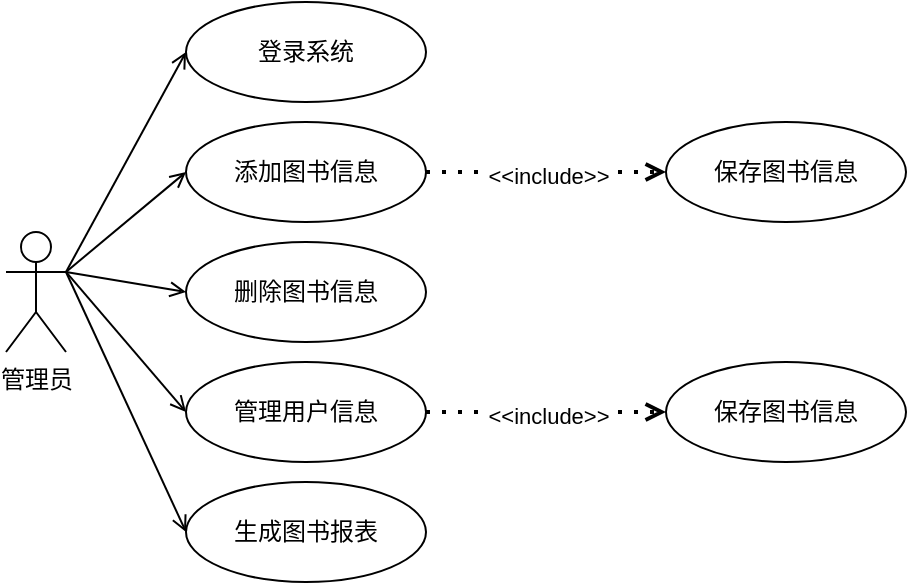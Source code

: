 <mxfile version="23.0.0" type="github">
  <diagram name="第 1 页" id="1S-oWMN58DFkhCVR-oqF">
    <mxGraphModel dx="1434" dy="758" grid="1" gridSize="10" guides="1" tooltips="1" connect="1" arrows="1" fold="1" page="1" pageScale="1" pageWidth="827" pageHeight="1169" math="0" shadow="0">
      <root>
        <mxCell id="0" />
        <mxCell id="1" parent="0" />
        <mxCell id="vZ_JJnpRFsUOViejhZNN-1" value="管理员" style="shape=umlActor;verticalLabelPosition=bottom;verticalAlign=top;html=1;outlineConnect=0;" vertex="1" parent="1">
          <mxGeometry x="160" y="305" width="30" height="60" as="geometry" />
        </mxCell>
        <mxCell id="vZ_JJnpRFsUOViejhZNN-4" value="登录系统" style="ellipse;whiteSpace=wrap;html=1;" vertex="1" parent="1">
          <mxGeometry x="250" y="190" width="120" height="50" as="geometry" />
        </mxCell>
        <mxCell id="vZ_JJnpRFsUOViejhZNN-5" value="添加图书信息" style="ellipse;whiteSpace=wrap;html=1;" vertex="1" parent="1">
          <mxGeometry x="250" y="250" width="120" height="50" as="geometry" />
        </mxCell>
        <mxCell id="vZ_JJnpRFsUOViejhZNN-6" value="删除图书信息" style="ellipse;whiteSpace=wrap;html=1;" vertex="1" parent="1">
          <mxGeometry x="250" y="310" width="120" height="50" as="geometry" />
        </mxCell>
        <mxCell id="vZ_JJnpRFsUOViejhZNN-7" value="管理用户信息" style="ellipse;whiteSpace=wrap;html=1;" vertex="1" parent="1">
          <mxGeometry x="250" y="370" width="120" height="50" as="geometry" />
        </mxCell>
        <mxCell id="vZ_JJnpRFsUOViejhZNN-8" value="生成图书报表" style="ellipse;whiteSpace=wrap;html=1;" vertex="1" parent="1">
          <mxGeometry x="250" y="430" width="120" height="50" as="geometry" />
        </mxCell>
        <mxCell id="vZ_JJnpRFsUOViejhZNN-10" value="" style="endArrow=open;html=1;rounded=0;exitX=1;exitY=0.333;exitDx=0;exitDy=0;exitPerimeter=0;entryX=0;entryY=0.5;entryDx=0;entryDy=0;targetPerimeterSpacing=0;startArrow=none;startFill=0;endFill=0;" edge="1" parent="1" source="vZ_JJnpRFsUOViejhZNN-1" target="vZ_JJnpRFsUOViejhZNN-4">
          <mxGeometry width="50" height="50" relative="1" as="geometry">
            <mxPoint x="190" y="290" as="sourcePoint" />
            <mxPoint x="240" y="240" as="targetPoint" />
          </mxGeometry>
        </mxCell>
        <mxCell id="vZ_JJnpRFsUOViejhZNN-15" value="" style="endArrow=open;html=1;rounded=0;exitX=1;exitY=0.333;exitDx=0;exitDy=0;exitPerimeter=0;entryX=0;entryY=0.5;entryDx=0;entryDy=0;targetPerimeterSpacing=0;startArrow=none;startFill=0;endFill=0;" edge="1" parent="1" source="vZ_JJnpRFsUOViejhZNN-1" target="vZ_JJnpRFsUOViejhZNN-5">
          <mxGeometry width="50" height="50" relative="1" as="geometry">
            <mxPoint x="193" y="321" as="sourcePoint" />
            <mxPoint x="260" y="225" as="targetPoint" />
          </mxGeometry>
        </mxCell>
        <mxCell id="vZ_JJnpRFsUOViejhZNN-16" value="" style="endArrow=open;html=1;rounded=0;exitX=1;exitY=0.333;exitDx=0;exitDy=0;exitPerimeter=0;entryX=0;entryY=0.5;entryDx=0;entryDy=0;targetPerimeterSpacing=0;startArrow=none;startFill=0;endFill=0;" edge="1" parent="1" source="vZ_JJnpRFsUOViejhZNN-1" target="vZ_JJnpRFsUOViejhZNN-6">
          <mxGeometry width="50" height="50" relative="1" as="geometry">
            <mxPoint x="203" y="331" as="sourcePoint" />
            <mxPoint x="270" y="235" as="targetPoint" />
          </mxGeometry>
        </mxCell>
        <mxCell id="vZ_JJnpRFsUOViejhZNN-17" value="" style="endArrow=open;html=1;rounded=0;entryX=0;entryY=0.5;entryDx=0;entryDy=0;targetPerimeterSpacing=0;startArrow=none;startFill=0;endFill=0;exitX=1;exitY=0.333;exitDx=0;exitDy=0;exitPerimeter=0;" edge="1" parent="1" source="vZ_JJnpRFsUOViejhZNN-1" target="vZ_JJnpRFsUOViejhZNN-7">
          <mxGeometry width="50" height="50" relative="1" as="geometry">
            <mxPoint x="190" y="330" as="sourcePoint" />
            <mxPoint x="280" y="245" as="targetPoint" />
          </mxGeometry>
        </mxCell>
        <mxCell id="vZ_JJnpRFsUOViejhZNN-18" value="" style="endArrow=open;html=1;rounded=0;entryX=0;entryY=0.5;entryDx=0;entryDy=0;targetPerimeterSpacing=0;startArrow=none;startFill=0;endFill=0;exitX=1;exitY=0.333;exitDx=0;exitDy=0;exitPerimeter=0;" edge="1" parent="1" source="vZ_JJnpRFsUOViejhZNN-1" target="vZ_JJnpRFsUOViejhZNN-8">
          <mxGeometry width="50" height="50" relative="1" as="geometry">
            <mxPoint x="223" y="351" as="sourcePoint" />
            <mxPoint x="290" y="255" as="targetPoint" />
          </mxGeometry>
        </mxCell>
        <mxCell id="vZ_JJnpRFsUOViejhZNN-19" value="i" style="endArrow=open;dashed=1;html=1;dashPattern=1 3;strokeWidth=2;rounded=0;exitX=1;exitY=0.5;exitDx=0;exitDy=0;entryX=0;entryY=0.5;entryDx=0;entryDy=0;endFill=0;" edge="1" parent="1" source="vZ_JJnpRFsUOViejhZNN-5" target="vZ_JJnpRFsUOViejhZNN-20">
          <mxGeometry width="50" height="50" relative="1" as="geometry">
            <mxPoint x="389" y="220" as="sourcePoint" />
            <mxPoint x="439" y="170" as="targetPoint" />
          </mxGeometry>
        </mxCell>
        <mxCell id="vZ_JJnpRFsUOViejhZNN-21" value="&amp;lt;&amp;lt;include&amp;gt;&amp;gt;" style="edgeLabel;html=1;align=center;verticalAlign=middle;resizable=0;points=[];" vertex="1" connectable="0" parent="vZ_JJnpRFsUOViejhZNN-19">
          <mxGeometry x="0.012" y="-2" relative="1" as="geometry">
            <mxPoint as="offset" />
          </mxGeometry>
        </mxCell>
        <mxCell id="vZ_JJnpRFsUOViejhZNN-20" value="保存图书信息" style="ellipse;whiteSpace=wrap;html=1;" vertex="1" parent="1">
          <mxGeometry x="490" y="250" width="120" height="50" as="geometry" />
        </mxCell>
        <mxCell id="vZ_JJnpRFsUOViejhZNN-23" value="保存图书信息" style="ellipse;whiteSpace=wrap;html=1;" vertex="1" parent="1">
          <mxGeometry x="490" y="370" width="120" height="50" as="geometry" />
        </mxCell>
        <mxCell id="vZ_JJnpRFsUOViejhZNN-24" value="i" style="endArrow=open;dashed=1;html=1;dashPattern=1 3;strokeWidth=2;rounded=0;exitX=1;exitY=0.5;exitDx=0;exitDy=0;entryX=0;entryY=0.5;entryDx=0;entryDy=0;endFill=0;" edge="1" parent="1" source="vZ_JJnpRFsUOViejhZNN-7" target="vZ_JJnpRFsUOViejhZNN-23">
          <mxGeometry width="50" height="50" relative="1" as="geometry">
            <mxPoint x="380" y="359" as="sourcePoint" />
            <mxPoint x="500" y="359" as="targetPoint" />
          </mxGeometry>
        </mxCell>
        <mxCell id="vZ_JJnpRFsUOViejhZNN-25" value="&amp;lt;&amp;lt;include&amp;gt;&amp;gt;" style="edgeLabel;html=1;align=center;verticalAlign=middle;resizable=0;points=[];" vertex="1" connectable="0" parent="vZ_JJnpRFsUOViejhZNN-24">
          <mxGeometry x="0.012" y="-2" relative="1" as="geometry">
            <mxPoint as="offset" />
          </mxGeometry>
        </mxCell>
      </root>
    </mxGraphModel>
  </diagram>
</mxfile>

